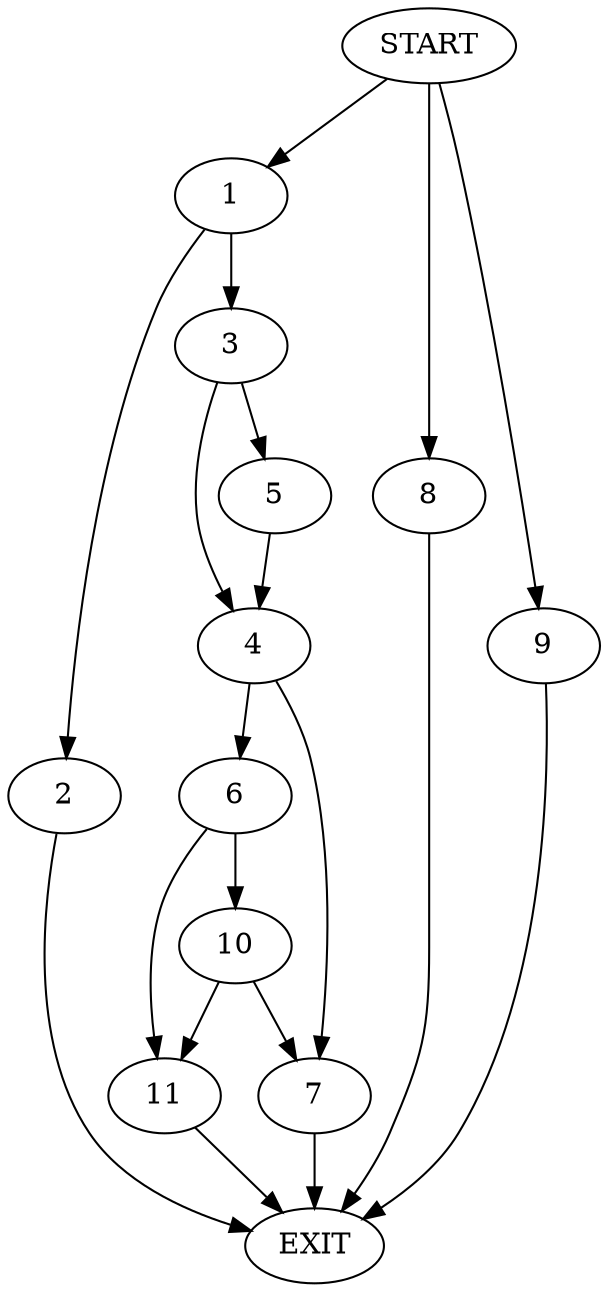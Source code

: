 digraph {
0 [label="START"]
12 [label="EXIT"]
0 -> 1
1 -> 2
1 -> 3
2 -> 12
3 -> 4
3 -> 5
4 -> 6
4 -> 7
5 -> 4
0 -> 8
8 -> 12
0 -> 9
9 -> 12
6 -> 10
6 -> 11
7 -> 12
11 -> 12
10 -> 11
10 -> 7
}
